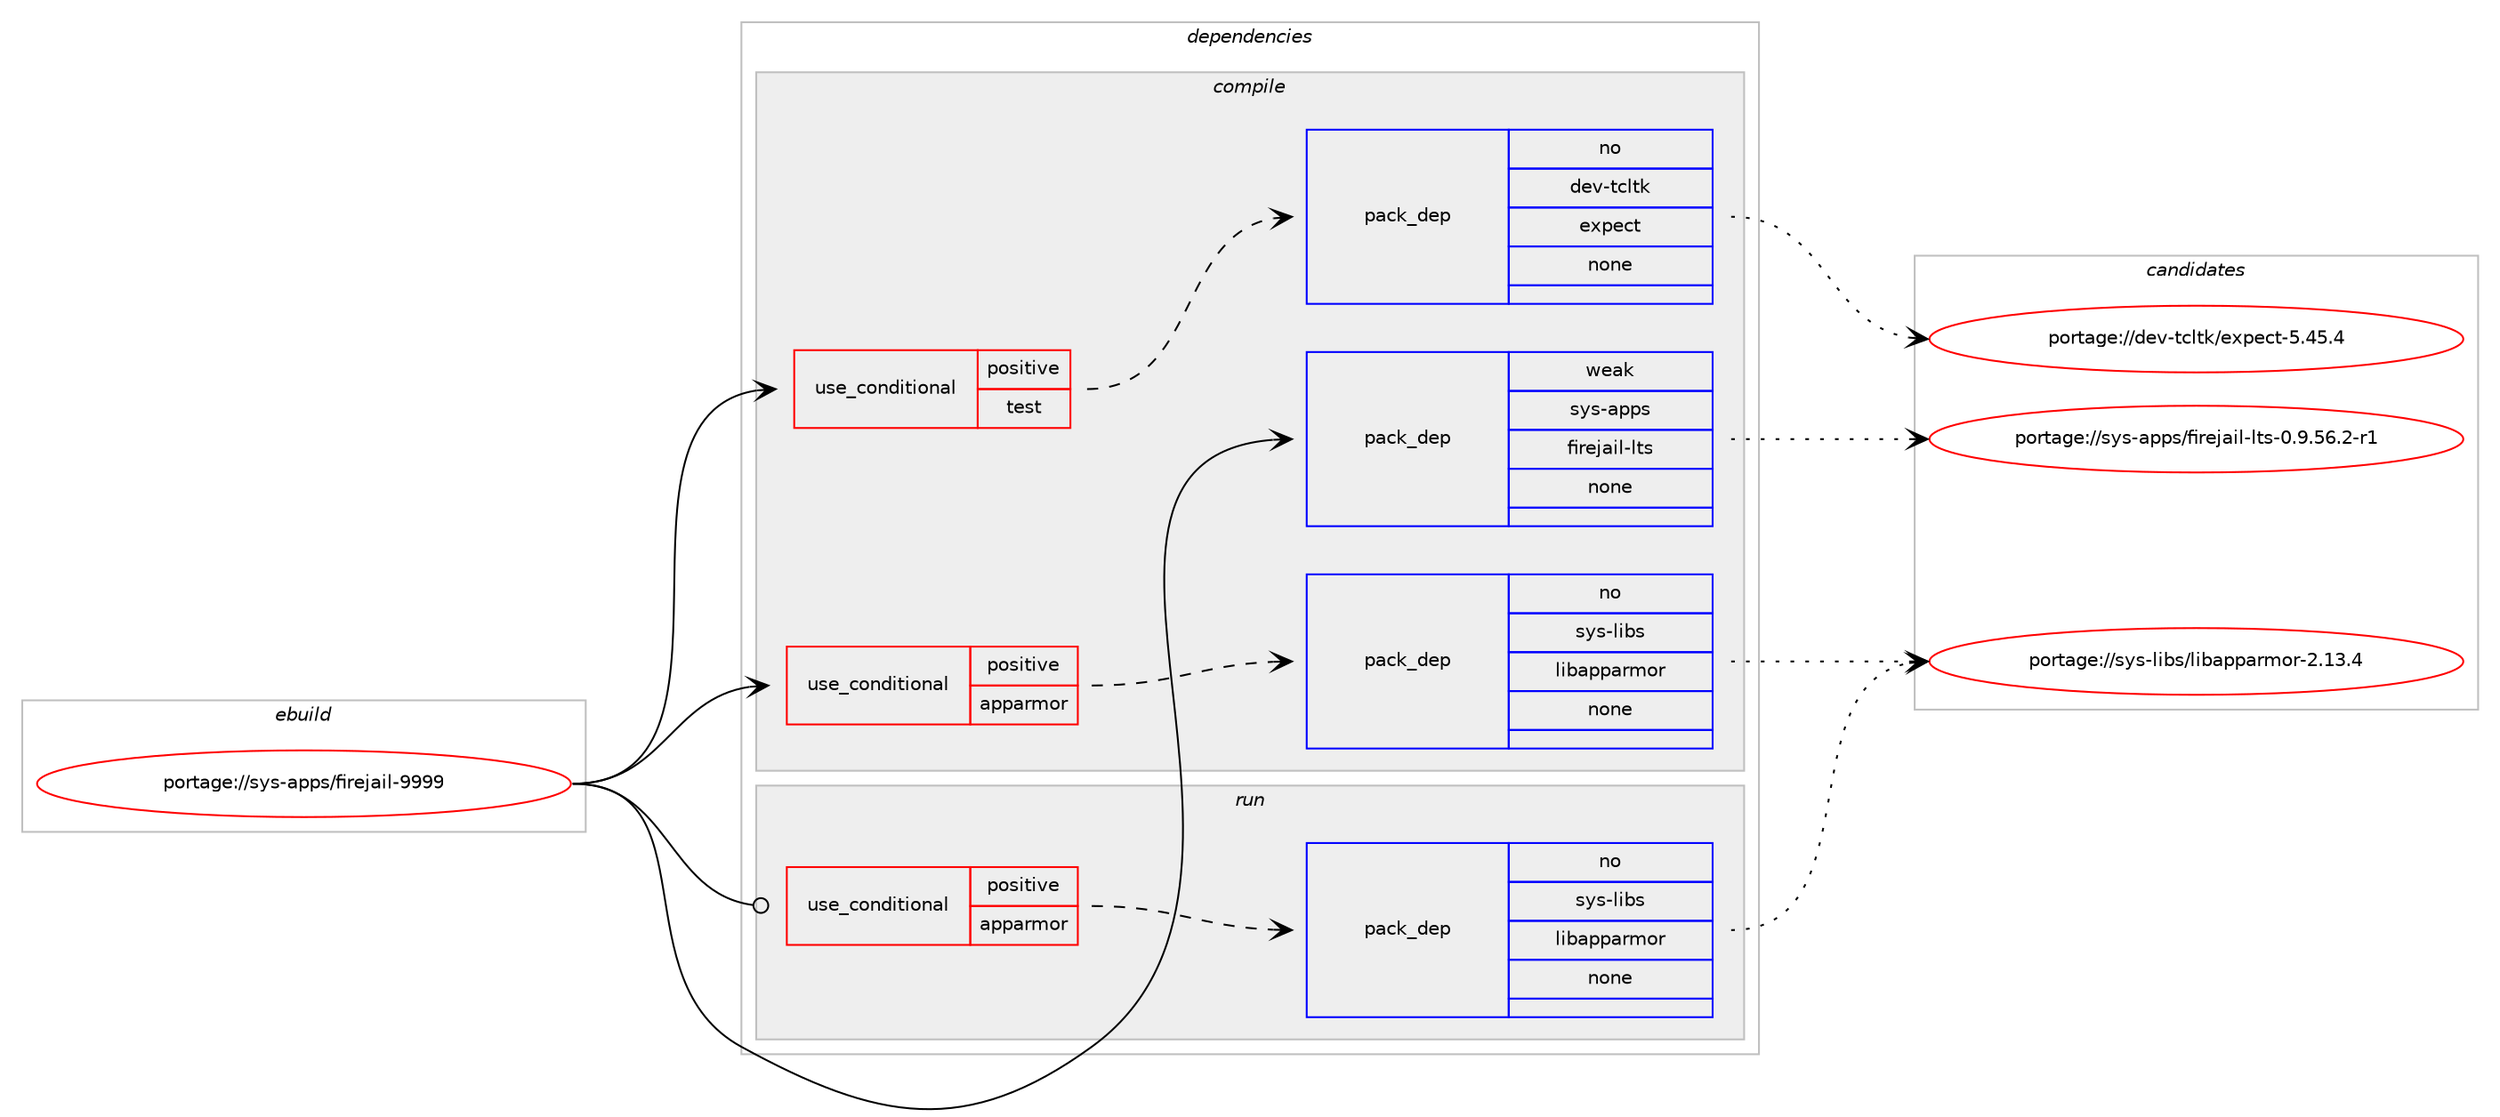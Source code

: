 digraph prolog {

# *************
# Graph options
# *************

newrank=true;
concentrate=true;
compound=true;
graph [rankdir=LR,fontname=Helvetica,fontsize=10,ranksep=1.5];#, ranksep=2.5, nodesep=0.2];
edge  [arrowhead=vee];
node  [fontname=Helvetica,fontsize=10];

# **********
# The ebuild
# **********

subgraph cluster_leftcol {
color=gray;
rank=same;
label=<<i>ebuild</i>>;
id [label="portage://sys-apps/firejail-9999", color=red, width=4, href="../sys-apps/firejail-9999.svg"];
}

# ****************
# The dependencies
# ****************

subgraph cluster_midcol {
color=gray;
label=<<i>dependencies</i>>;
subgraph cluster_compile {
fillcolor="#eeeeee";
style=filled;
label=<<i>compile</i>>;
subgraph cond452 {
dependency3352 [label=<<TABLE BORDER="0" CELLBORDER="1" CELLSPACING="0" CELLPADDING="4"><TR><TD ROWSPAN="3" CELLPADDING="10">use_conditional</TD></TR><TR><TD>positive</TD></TR><TR><TD>apparmor</TD></TR></TABLE>>, shape=none, color=red];
subgraph pack2834 {
dependency3353 [label=<<TABLE BORDER="0" CELLBORDER="1" CELLSPACING="0" CELLPADDING="4" WIDTH="220"><TR><TD ROWSPAN="6" CELLPADDING="30">pack_dep</TD></TR><TR><TD WIDTH="110">no</TD></TR><TR><TD>sys-libs</TD></TR><TR><TD>libapparmor</TD></TR><TR><TD>none</TD></TR><TR><TD></TD></TR></TABLE>>, shape=none, color=blue];
}
dependency3352:e -> dependency3353:w [weight=20,style="dashed",arrowhead="vee"];
}
id:e -> dependency3352:w [weight=20,style="solid",arrowhead="vee"];
subgraph cond453 {
dependency3354 [label=<<TABLE BORDER="0" CELLBORDER="1" CELLSPACING="0" CELLPADDING="4"><TR><TD ROWSPAN="3" CELLPADDING="10">use_conditional</TD></TR><TR><TD>positive</TD></TR><TR><TD>test</TD></TR></TABLE>>, shape=none, color=red];
subgraph pack2835 {
dependency3355 [label=<<TABLE BORDER="0" CELLBORDER="1" CELLSPACING="0" CELLPADDING="4" WIDTH="220"><TR><TD ROWSPAN="6" CELLPADDING="30">pack_dep</TD></TR><TR><TD WIDTH="110">no</TD></TR><TR><TD>dev-tcltk</TD></TR><TR><TD>expect</TD></TR><TR><TD>none</TD></TR><TR><TD></TD></TR></TABLE>>, shape=none, color=blue];
}
dependency3354:e -> dependency3355:w [weight=20,style="dashed",arrowhead="vee"];
}
id:e -> dependency3354:w [weight=20,style="solid",arrowhead="vee"];
subgraph pack2836 {
dependency3356 [label=<<TABLE BORDER="0" CELLBORDER="1" CELLSPACING="0" CELLPADDING="4" WIDTH="220"><TR><TD ROWSPAN="6" CELLPADDING="30">pack_dep</TD></TR><TR><TD WIDTH="110">weak</TD></TR><TR><TD>sys-apps</TD></TR><TR><TD>firejail-lts</TD></TR><TR><TD>none</TD></TR><TR><TD></TD></TR></TABLE>>, shape=none, color=blue];
}
id:e -> dependency3356:w [weight=20,style="solid",arrowhead="vee"];
}
subgraph cluster_compileandrun {
fillcolor="#eeeeee";
style=filled;
label=<<i>compile and run</i>>;
}
subgraph cluster_run {
fillcolor="#eeeeee";
style=filled;
label=<<i>run</i>>;
subgraph cond454 {
dependency3357 [label=<<TABLE BORDER="0" CELLBORDER="1" CELLSPACING="0" CELLPADDING="4"><TR><TD ROWSPAN="3" CELLPADDING="10">use_conditional</TD></TR><TR><TD>positive</TD></TR><TR><TD>apparmor</TD></TR></TABLE>>, shape=none, color=red];
subgraph pack2837 {
dependency3358 [label=<<TABLE BORDER="0" CELLBORDER="1" CELLSPACING="0" CELLPADDING="4" WIDTH="220"><TR><TD ROWSPAN="6" CELLPADDING="30">pack_dep</TD></TR><TR><TD WIDTH="110">no</TD></TR><TR><TD>sys-libs</TD></TR><TR><TD>libapparmor</TD></TR><TR><TD>none</TD></TR><TR><TD></TD></TR></TABLE>>, shape=none, color=blue];
}
dependency3357:e -> dependency3358:w [weight=20,style="dashed",arrowhead="vee"];
}
id:e -> dependency3357:w [weight=20,style="solid",arrowhead="odot"];
}
}

# **************
# The candidates
# **************

subgraph cluster_choices {
rank=same;
color=gray;
label=<<i>candidates</i>>;

subgraph choice2834 {
color=black;
nodesep=1;
choice11512111545108105981154710810598971121129711410911111445504649514652 [label="portage://sys-libs/libapparmor-2.13.4", color=red, width=4,href="../sys-libs/libapparmor-2.13.4.svg"];
dependency3353:e -> choice11512111545108105981154710810598971121129711410911111445504649514652:w [style=dotted,weight="100"];
}
subgraph choice2835 {
color=black;
nodesep=1;
choice1001011184511699108116107471011201121019911645534652534652 [label="portage://dev-tcltk/expect-5.45.4", color=red, width=4,href="../dev-tcltk/expect-5.45.4.svg"];
dependency3355:e -> choice1001011184511699108116107471011201121019911645534652534652:w [style=dotted,weight="100"];
}
subgraph choice2836 {
color=black;
nodesep=1;
choice11512111545971121121154710210511410110697105108451081161154548465746535446504511449 [label="portage://sys-apps/firejail-lts-0.9.56.2-r1", color=red, width=4,href="../sys-apps/firejail-lts-0.9.56.2-r1.svg"];
dependency3356:e -> choice11512111545971121121154710210511410110697105108451081161154548465746535446504511449:w [style=dotted,weight="100"];
}
subgraph choice2837 {
color=black;
nodesep=1;
choice11512111545108105981154710810598971121129711410911111445504649514652 [label="portage://sys-libs/libapparmor-2.13.4", color=red, width=4,href="../sys-libs/libapparmor-2.13.4.svg"];
dependency3358:e -> choice11512111545108105981154710810598971121129711410911111445504649514652:w [style=dotted,weight="100"];
}
}

}
